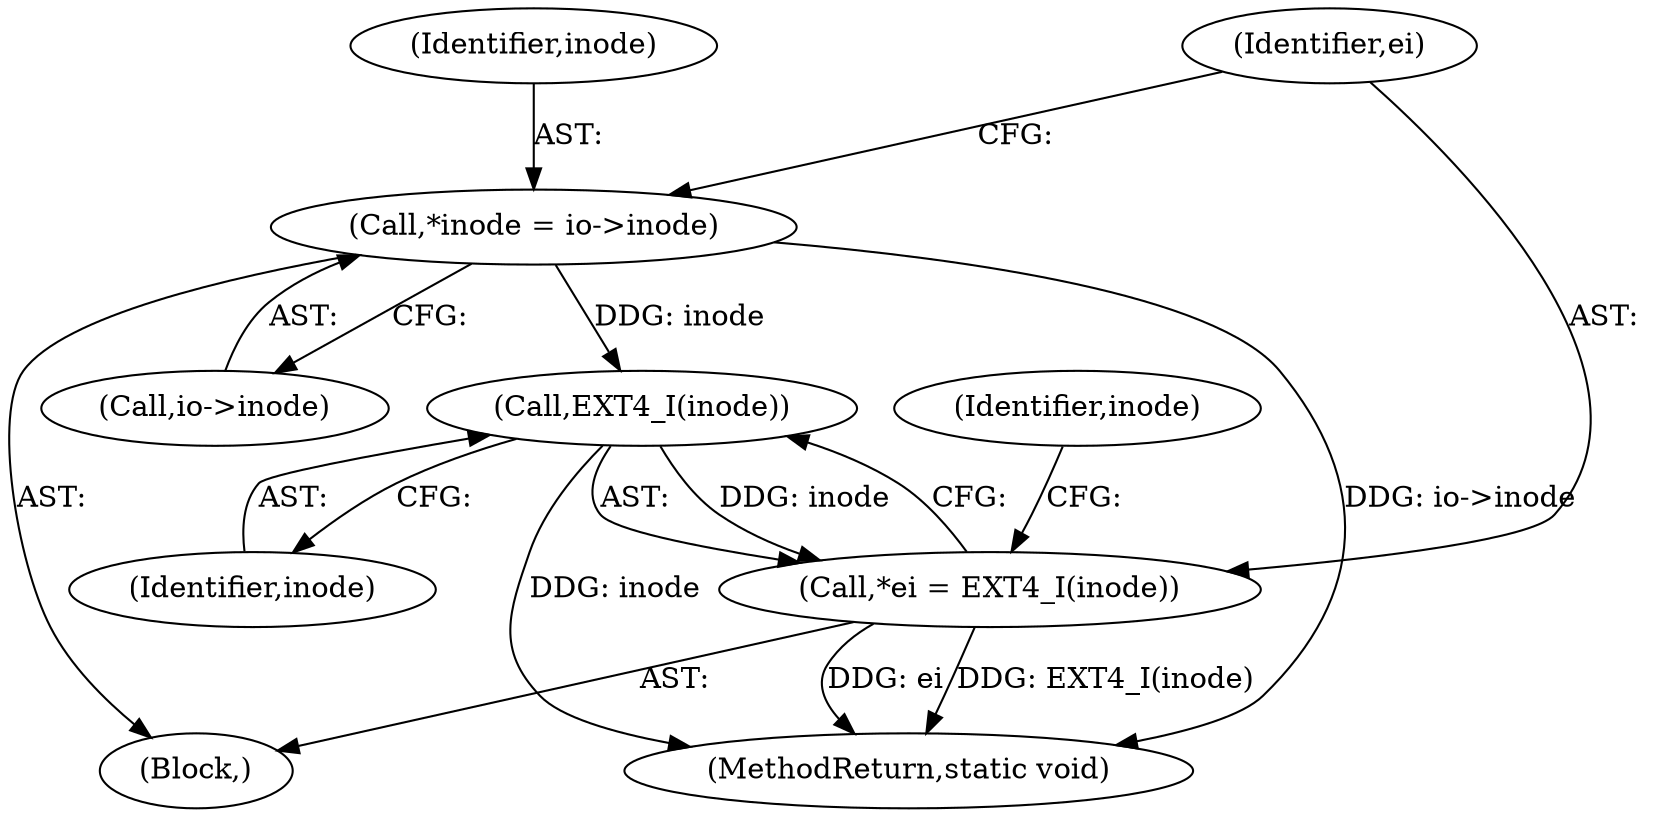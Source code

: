 digraph "0_linux_744692dc059845b2a3022119871846e74d4f6e11_5@pointer" {
"1000119" [label="(Call,EXT4_I(inode))"];
"1000111" [label="(Call,*inode = io->inode)"];
"1000117" [label="(Call,*ei = EXT4_I(inode))"];
"1000102" [label="(Block,)"];
"1000113" [label="(Call,io->inode)"];
"1000117" [label="(Call,*ei = EXT4_I(inode))"];
"1000119" [label="(Call,EXT4_I(inode))"];
"1000174" [label="(MethodReturn,static void)"];
"1000120" [label="(Identifier,inode)"];
"1000111" [label="(Call,*inode = io->inode)"];
"1000112" [label="(Identifier,inode)"];
"1000118" [label="(Identifier,ei)"];
"1000126" [label="(Identifier,inode)"];
"1000119" -> "1000117"  [label="AST: "];
"1000119" -> "1000120"  [label="CFG: "];
"1000120" -> "1000119"  [label="AST: "];
"1000117" -> "1000119"  [label="CFG: "];
"1000119" -> "1000174"  [label="DDG: inode"];
"1000119" -> "1000117"  [label="DDG: inode"];
"1000111" -> "1000119"  [label="DDG: inode"];
"1000111" -> "1000102"  [label="AST: "];
"1000111" -> "1000113"  [label="CFG: "];
"1000112" -> "1000111"  [label="AST: "];
"1000113" -> "1000111"  [label="AST: "];
"1000118" -> "1000111"  [label="CFG: "];
"1000111" -> "1000174"  [label="DDG: io->inode"];
"1000117" -> "1000102"  [label="AST: "];
"1000118" -> "1000117"  [label="AST: "];
"1000126" -> "1000117"  [label="CFG: "];
"1000117" -> "1000174"  [label="DDG: ei"];
"1000117" -> "1000174"  [label="DDG: EXT4_I(inode)"];
}
